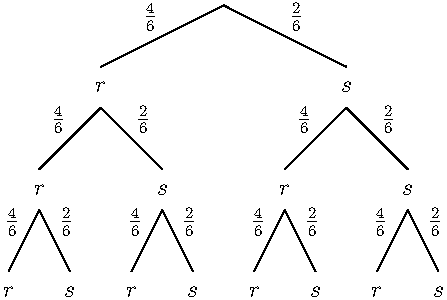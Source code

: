 size(0,150);


pen boldpen=linewidth(1pt)+red;

string[][] nodes={{""},{"$r$", "$s$"},{"$r$", "$s$","$r$", "$s$"},{"$r$", "$s$","$r$", "$s$","$r$", "$s$","$r$", "$s$"}};
string[][] probs={{""},{"$\frac46$", "$\frac26$"},{"$\frac46$", "$\frac26$","$\frac46$", "$\frac26$"},{"$\frac46$", "$\frac26$","$\frac46$", "$\frac26$","$\frac46$", "$\frac26$","$\frac46$", "$\frac26$"}};
pen[][] pens={{currentpen},{currentpen,currentpen},{currentpen, currentpen,currentpen,currentpen},{currentpen, currentpen,currentpen,currentpen,currentpen, currentpen,currentpen,currentpen}};

int whites_to_draw=2; 
int blacks_to_draw=1;
real hscale=3;
real vscale=2;
int depht=3;
pair space=(0,0.5);


void split(pair in, real hscale, int level, int[] pos){
  if(level<depht){
    pair L=(in.x-hscale,in.y-vscale-space.x);
    label(nodes[pos[0]+1][2*pos[1]],L-space);
    pair R=(in.x+hscale,in.y-vscale-space.x);
    label(nodes[pos[0]+1][2*pos[1]+1],R-space);
    ++level;

    path l=(in-space)--L;draw(l,pens[pos[0]+1][2*pos[1]]);
    label(probs[pos[0]+1][2*pos[1]],midpoint(l),dir(135));
    split(L-space,hscale/2,level,new int[] {pos[0]+1,2*pos[1]}); 

    path r=(in-space)--R;draw(r,pens[pos[0]+1][2*pos[1]+1]);
    label(probs[pos[0]+1][2*pos[1]+1],midpoint(r),dir(45));
    split(R-space,hscale/2,level,new int[] {pos[0]+1,2*pos[1]+1}); 
  }
}

split((0,0),hscale,0,new int[] {0,0});
